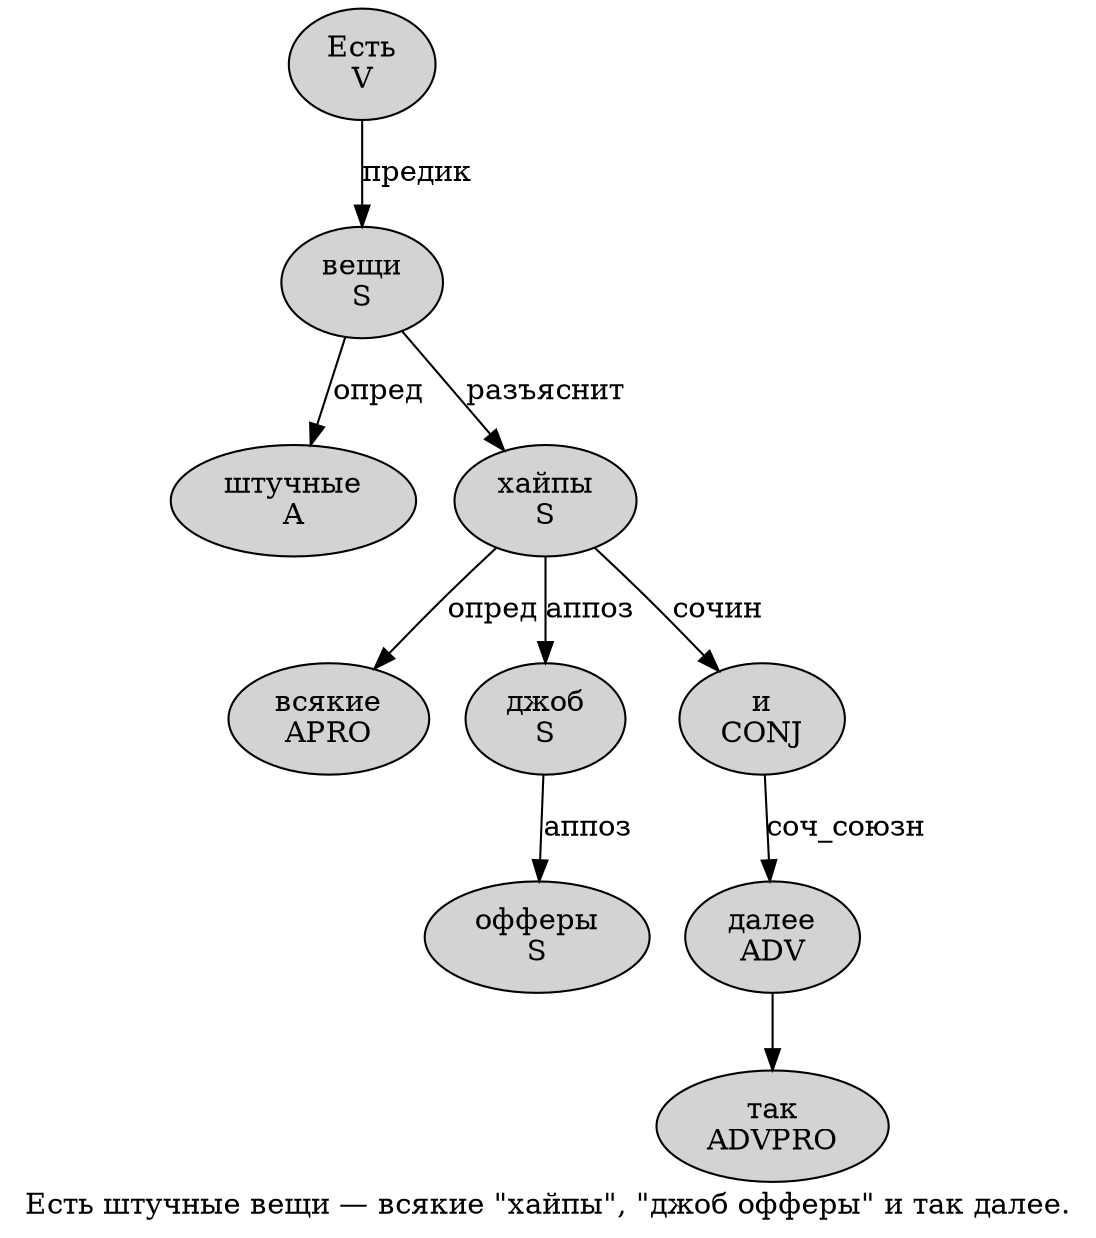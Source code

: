 digraph SENTENCE_243 {
	graph [label="Есть штучные вещи — всякие \"хайпы\", \"джоб офферы\" и так далее."]
	node [style=filled]
		0 [label="Есть
V" color="" fillcolor=lightgray penwidth=1 shape=ellipse]
		1 [label="штучные
A" color="" fillcolor=lightgray penwidth=1 shape=ellipse]
		2 [label="вещи
S" color="" fillcolor=lightgray penwidth=1 shape=ellipse]
		4 [label="всякие
APRO" color="" fillcolor=lightgray penwidth=1 shape=ellipse]
		6 [label="хайпы
S" color="" fillcolor=lightgray penwidth=1 shape=ellipse]
		10 [label="джоб
S" color="" fillcolor=lightgray penwidth=1 shape=ellipse]
		11 [label="офферы
S" color="" fillcolor=lightgray penwidth=1 shape=ellipse]
		13 [label="и
CONJ" color="" fillcolor=lightgray penwidth=1 shape=ellipse]
		14 [label="так
ADVPRO" color="" fillcolor=lightgray penwidth=1 shape=ellipse]
		15 [label="далее
ADV" color="" fillcolor=lightgray penwidth=1 shape=ellipse]
			6 -> 4 [label="опред"]
			6 -> 10 [label="аппоз"]
			6 -> 13 [label="сочин"]
			2 -> 1 [label="опред"]
			2 -> 6 [label="разъяснит"]
			10 -> 11 [label="аппоз"]
			0 -> 2 [label="предик"]
			13 -> 15 [label="соч_союзн"]
			15 -> 14
}